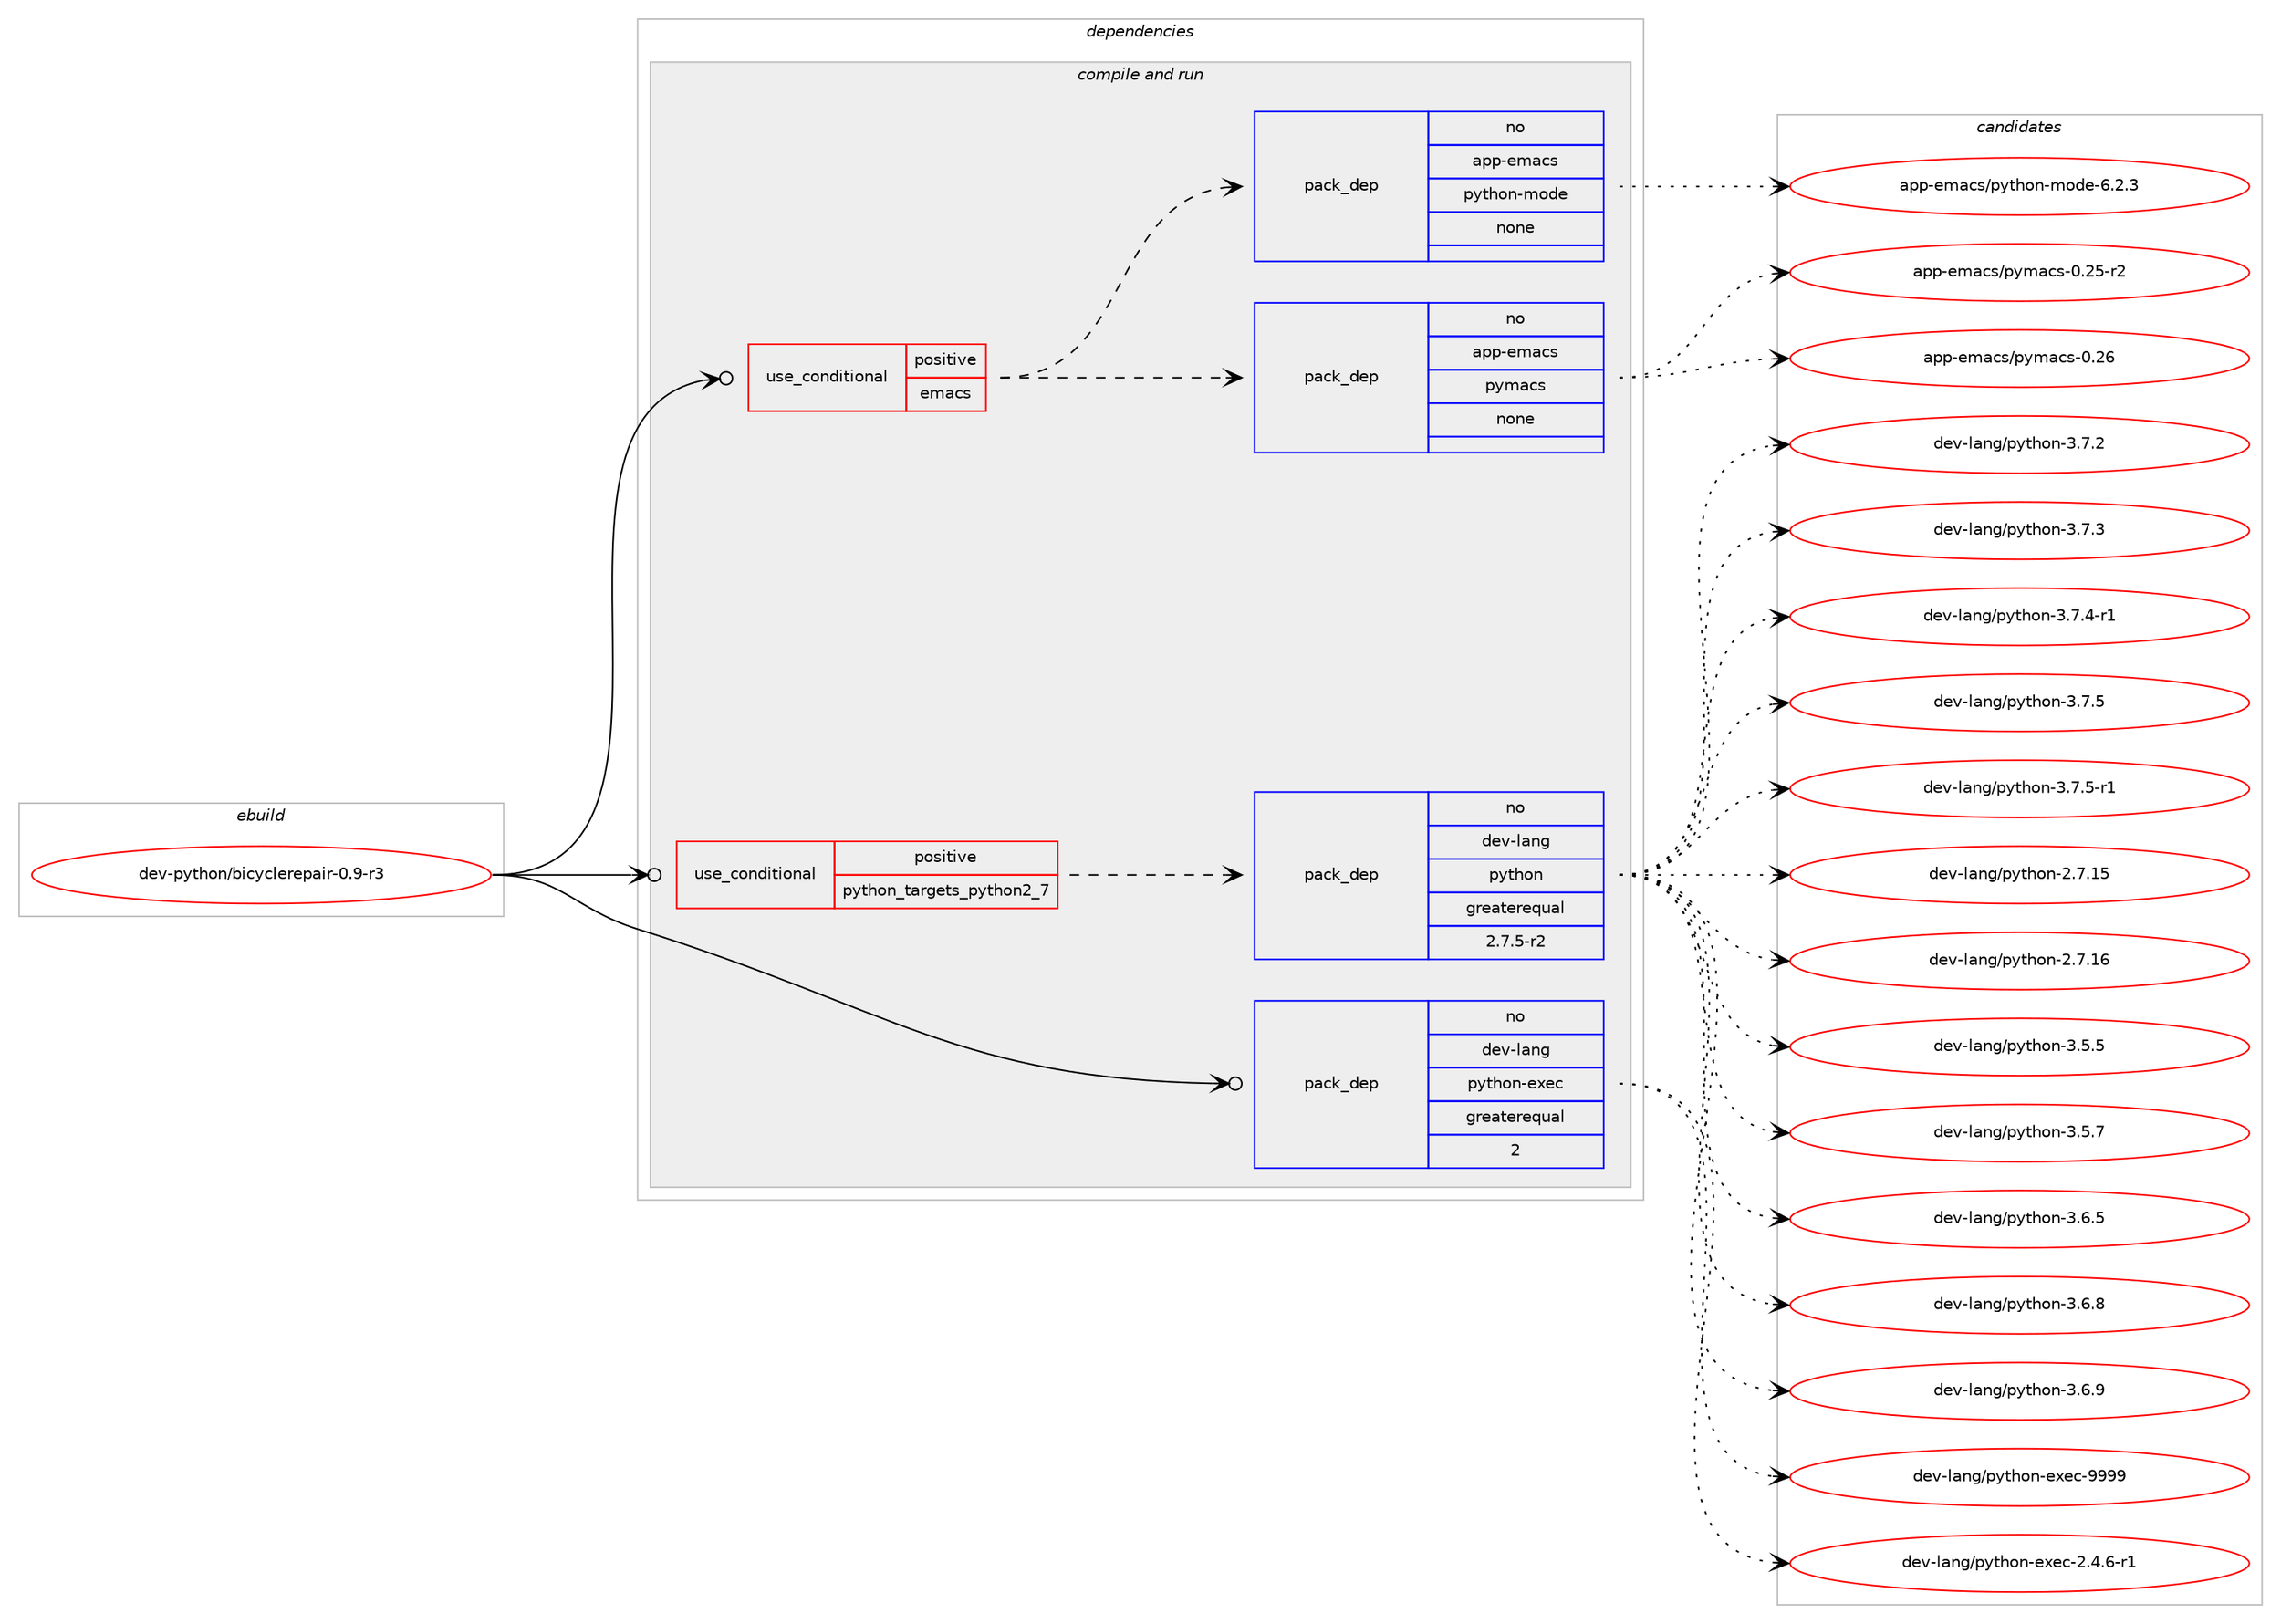 digraph prolog {

# *************
# Graph options
# *************

newrank=true;
concentrate=true;
compound=true;
graph [rankdir=LR,fontname=Helvetica,fontsize=10,ranksep=1.5];#, ranksep=2.5, nodesep=0.2];
edge  [arrowhead=vee];
node  [fontname=Helvetica,fontsize=10];

# **********
# The ebuild
# **********

subgraph cluster_leftcol {
color=gray;
rank=same;
label=<<i>ebuild</i>>;
id [label="dev-python/bicyclerepair-0.9-r3", color=red, width=4, href="../dev-python/bicyclerepair-0.9-r3.svg"];
}

# ****************
# The dependencies
# ****************

subgraph cluster_midcol {
color=gray;
label=<<i>dependencies</i>>;
subgraph cluster_compile {
fillcolor="#eeeeee";
style=filled;
label=<<i>compile</i>>;
}
subgraph cluster_compileandrun {
fillcolor="#eeeeee";
style=filled;
label=<<i>compile and run</i>>;
subgraph cond136854 {
dependency596640 [label=<<TABLE BORDER="0" CELLBORDER="1" CELLSPACING="0" CELLPADDING="4"><TR><TD ROWSPAN="3" CELLPADDING="10">use_conditional</TD></TR><TR><TD>positive</TD></TR><TR><TD>emacs</TD></TR></TABLE>>, shape=none, color=red];
subgraph pack448011 {
dependency596641 [label=<<TABLE BORDER="0" CELLBORDER="1" CELLSPACING="0" CELLPADDING="4" WIDTH="220"><TR><TD ROWSPAN="6" CELLPADDING="30">pack_dep</TD></TR><TR><TD WIDTH="110">no</TD></TR><TR><TD>app-emacs</TD></TR><TR><TD>pymacs</TD></TR><TR><TD>none</TD></TR><TR><TD></TD></TR></TABLE>>, shape=none, color=blue];
}
dependency596640:e -> dependency596641:w [weight=20,style="dashed",arrowhead="vee"];
subgraph pack448012 {
dependency596642 [label=<<TABLE BORDER="0" CELLBORDER="1" CELLSPACING="0" CELLPADDING="4" WIDTH="220"><TR><TD ROWSPAN="6" CELLPADDING="30">pack_dep</TD></TR><TR><TD WIDTH="110">no</TD></TR><TR><TD>app-emacs</TD></TR><TR><TD>python-mode</TD></TR><TR><TD>none</TD></TR><TR><TD></TD></TR></TABLE>>, shape=none, color=blue];
}
dependency596640:e -> dependency596642:w [weight=20,style="dashed",arrowhead="vee"];
}
id:e -> dependency596640:w [weight=20,style="solid",arrowhead="odotvee"];
subgraph cond136855 {
dependency596643 [label=<<TABLE BORDER="0" CELLBORDER="1" CELLSPACING="0" CELLPADDING="4"><TR><TD ROWSPAN="3" CELLPADDING="10">use_conditional</TD></TR><TR><TD>positive</TD></TR><TR><TD>python_targets_python2_7</TD></TR></TABLE>>, shape=none, color=red];
subgraph pack448013 {
dependency596644 [label=<<TABLE BORDER="0" CELLBORDER="1" CELLSPACING="0" CELLPADDING="4" WIDTH="220"><TR><TD ROWSPAN="6" CELLPADDING="30">pack_dep</TD></TR><TR><TD WIDTH="110">no</TD></TR><TR><TD>dev-lang</TD></TR><TR><TD>python</TD></TR><TR><TD>greaterequal</TD></TR><TR><TD>2.7.5-r2</TD></TR></TABLE>>, shape=none, color=blue];
}
dependency596643:e -> dependency596644:w [weight=20,style="dashed",arrowhead="vee"];
}
id:e -> dependency596643:w [weight=20,style="solid",arrowhead="odotvee"];
subgraph pack448014 {
dependency596645 [label=<<TABLE BORDER="0" CELLBORDER="1" CELLSPACING="0" CELLPADDING="4" WIDTH="220"><TR><TD ROWSPAN="6" CELLPADDING="30">pack_dep</TD></TR><TR><TD WIDTH="110">no</TD></TR><TR><TD>dev-lang</TD></TR><TR><TD>python-exec</TD></TR><TR><TD>greaterequal</TD></TR><TR><TD>2</TD></TR></TABLE>>, shape=none, color=blue];
}
id:e -> dependency596645:w [weight=20,style="solid",arrowhead="odotvee"];
}
subgraph cluster_run {
fillcolor="#eeeeee";
style=filled;
label=<<i>run</i>>;
}
}

# **************
# The candidates
# **************

subgraph cluster_choices {
rank=same;
color=gray;
label=<<i>candidates</i>>;

subgraph choice448011 {
color=black;
nodesep=1;
choice9711211245101109979911547112121109979911545484650534511450 [label="app-emacs/pymacs-0.25-r2", color=red, width=4,href="../app-emacs/pymacs-0.25-r2.svg"];
choice971121124510110997991154711212110997991154548465054 [label="app-emacs/pymacs-0.26", color=red, width=4,href="../app-emacs/pymacs-0.26.svg"];
dependency596641:e -> choice9711211245101109979911547112121109979911545484650534511450:w [style=dotted,weight="100"];
dependency596641:e -> choice971121124510110997991154711212110997991154548465054:w [style=dotted,weight="100"];
}
subgraph choice448012 {
color=black;
nodesep=1;
choice971121124510110997991154711212111610411111045109111100101455446504651 [label="app-emacs/python-mode-6.2.3", color=red, width=4,href="../app-emacs/python-mode-6.2.3.svg"];
dependency596642:e -> choice971121124510110997991154711212111610411111045109111100101455446504651:w [style=dotted,weight="100"];
}
subgraph choice448013 {
color=black;
nodesep=1;
choice10010111845108971101034711212111610411111045504655464953 [label="dev-lang/python-2.7.15", color=red, width=4,href="../dev-lang/python-2.7.15.svg"];
choice10010111845108971101034711212111610411111045504655464954 [label="dev-lang/python-2.7.16", color=red, width=4,href="../dev-lang/python-2.7.16.svg"];
choice100101118451089711010347112121116104111110455146534653 [label="dev-lang/python-3.5.5", color=red, width=4,href="../dev-lang/python-3.5.5.svg"];
choice100101118451089711010347112121116104111110455146534655 [label="dev-lang/python-3.5.7", color=red, width=4,href="../dev-lang/python-3.5.7.svg"];
choice100101118451089711010347112121116104111110455146544653 [label="dev-lang/python-3.6.5", color=red, width=4,href="../dev-lang/python-3.6.5.svg"];
choice100101118451089711010347112121116104111110455146544656 [label="dev-lang/python-3.6.8", color=red, width=4,href="../dev-lang/python-3.6.8.svg"];
choice100101118451089711010347112121116104111110455146544657 [label="dev-lang/python-3.6.9", color=red, width=4,href="../dev-lang/python-3.6.9.svg"];
choice100101118451089711010347112121116104111110455146554650 [label="dev-lang/python-3.7.2", color=red, width=4,href="../dev-lang/python-3.7.2.svg"];
choice100101118451089711010347112121116104111110455146554651 [label="dev-lang/python-3.7.3", color=red, width=4,href="../dev-lang/python-3.7.3.svg"];
choice1001011184510897110103471121211161041111104551465546524511449 [label="dev-lang/python-3.7.4-r1", color=red, width=4,href="../dev-lang/python-3.7.4-r1.svg"];
choice100101118451089711010347112121116104111110455146554653 [label="dev-lang/python-3.7.5", color=red, width=4,href="../dev-lang/python-3.7.5.svg"];
choice1001011184510897110103471121211161041111104551465546534511449 [label="dev-lang/python-3.7.5-r1", color=red, width=4,href="../dev-lang/python-3.7.5-r1.svg"];
dependency596644:e -> choice10010111845108971101034711212111610411111045504655464953:w [style=dotted,weight="100"];
dependency596644:e -> choice10010111845108971101034711212111610411111045504655464954:w [style=dotted,weight="100"];
dependency596644:e -> choice100101118451089711010347112121116104111110455146534653:w [style=dotted,weight="100"];
dependency596644:e -> choice100101118451089711010347112121116104111110455146534655:w [style=dotted,weight="100"];
dependency596644:e -> choice100101118451089711010347112121116104111110455146544653:w [style=dotted,weight="100"];
dependency596644:e -> choice100101118451089711010347112121116104111110455146544656:w [style=dotted,weight="100"];
dependency596644:e -> choice100101118451089711010347112121116104111110455146544657:w [style=dotted,weight="100"];
dependency596644:e -> choice100101118451089711010347112121116104111110455146554650:w [style=dotted,weight="100"];
dependency596644:e -> choice100101118451089711010347112121116104111110455146554651:w [style=dotted,weight="100"];
dependency596644:e -> choice1001011184510897110103471121211161041111104551465546524511449:w [style=dotted,weight="100"];
dependency596644:e -> choice100101118451089711010347112121116104111110455146554653:w [style=dotted,weight="100"];
dependency596644:e -> choice1001011184510897110103471121211161041111104551465546534511449:w [style=dotted,weight="100"];
}
subgraph choice448014 {
color=black;
nodesep=1;
choice10010111845108971101034711212111610411111045101120101994550465246544511449 [label="dev-lang/python-exec-2.4.6-r1", color=red, width=4,href="../dev-lang/python-exec-2.4.6-r1.svg"];
choice10010111845108971101034711212111610411111045101120101994557575757 [label="dev-lang/python-exec-9999", color=red, width=4,href="../dev-lang/python-exec-9999.svg"];
dependency596645:e -> choice10010111845108971101034711212111610411111045101120101994550465246544511449:w [style=dotted,weight="100"];
dependency596645:e -> choice10010111845108971101034711212111610411111045101120101994557575757:w [style=dotted,weight="100"];
}
}

}
